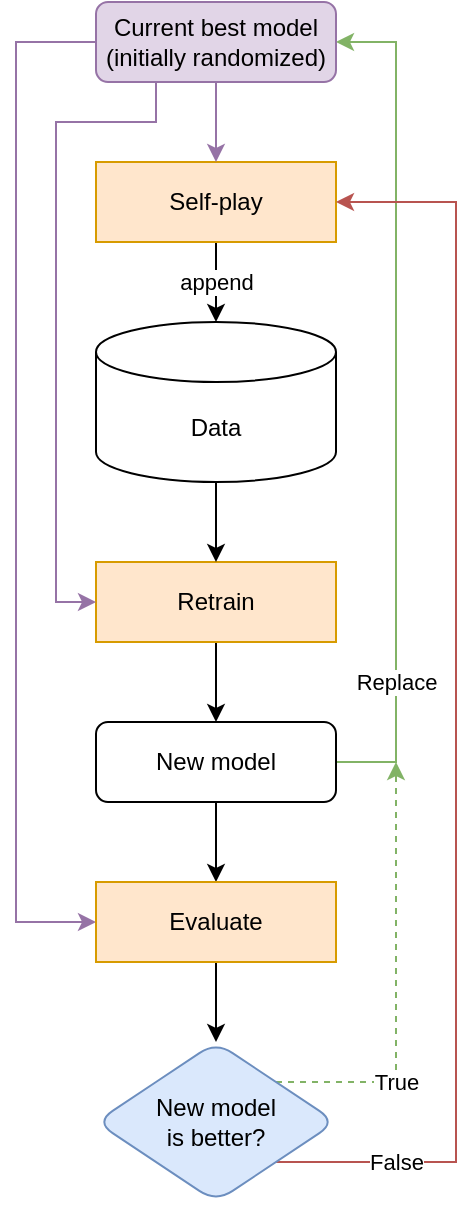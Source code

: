 <mxfile version="18.1.3" type="device"><diagram id="62VttfTLM2PTubI7P9Q6" name="Page-1"><mxGraphModel dx="1185" dy="714" grid="1" gridSize="10" guides="1" tooltips="1" connect="1" arrows="1" fold="1" page="1" pageScale="1" pageWidth="850" pageHeight="1100" math="0" shadow="0"><root><mxCell id="0"/><mxCell id="1" parent="0"/><mxCell id="c4rpB8SASII6Sw1pXhKl-26" value="append" style="edgeStyle=orthogonalEdgeStyle;rounded=0;orthogonalLoop=1;jettySize=auto;html=1;" parent="1" source="c4rpB8SASII6Sw1pXhKl-1" target="c4rpB8SASII6Sw1pXhKl-25" edge="1"><mxGeometry relative="1" as="geometry"><mxPoint as="offset"/></mxGeometry></mxCell><mxCell id="c4rpB8SASII6Sw1pXhKl-1" value="Self-play" style="rounded=0;whiteSpace=wrap;html=1;fillColor=#ffe6cc;strokeColor=#d79b00;" parent="1" vertex="1"><mxGeometry x="320" y="120" width="120" height="40" as="geometry"/></mxCell><mxCell id="c4rpB8SASII6Sw1pXhKl-11" style="edgeStyle=orthogonalEdgeStyle;rounded=0;orthogonalLoop=1;jettySize=auto;html=1;exitX=0.75;exitY=1;exitDx=0;exitDy=0;" parent="1" source="c4rpB8SASII6Sw1pXhKl-4" target="c4rpB8SASII6Sw1pXhKl-8" edge="1"><mxGeometry relative="1" as="geometry"><Array as="points"><mxPoint x="380" y="360"/></Array></mxGeometry></mxCell><mxCell id="c4rpB8SASII6Sw1pXhKl-4" value="Retrain" style="rounded=0;whiteSpace=wrap;html=1;fillColor=#ffe6cc;strokeColor=#d79b00;" parent="1" vertex="1"><mxGeometry x="320" y="320" width="120" height="40" as="geometry"/></mxCell><mxCell id="c4rpB8SASII6Sw1pXhKl-17" value="" style="edgeStyle=orthogonalEdgeStyle;rounded=0;orthogonalLoop=1;jettySize=auto;html=1;" parent="1" source="c4rpB8SASII6Sw1pXhKl-8" target="c4rpB8SASII6Sw1pXhKl-16" edge="1"><mxGeometry relative="1" as="geometry"/></mxCell><mxCell id="c4rpB8SASII6Sw1pXhKl-21" value="Replace" style="edgeStyle=orthogonalEdgeStyle;rounded=0;orthogonalLoop=1;jettySize=auto;html=1;exitX=1;exitY=0.5;exitDx=0;exitDy=0;entryX=1;entryY=0.5;entryDx=0;entryDy=0;fillColor=#d5e8d4;strokeColor=#82b366;" parent="1" source="c4rpB8SASII6Sw1pXhKl-8" target="c4rpB8SASII6Sw1pXhKl-12" edge="1"><mxGeometry x="-0.666" relative="1" as="geometry"><mxPoint as="offset"/><Array as="points"><mxPoint x="470" y="420"/><mxPoint x="470" y="60"/></Array></mxGeometry></mxCell><mxCell id="c4rpB8SASII6Sw1pXhKl-8" value="New model" style="rounded=1;whiteSpace=wrap;html=1;" parent="1" vertex="1"><mxGeometry x="320" y="400" width="120" height="40" as="geometry"/></mxCell><mxCell id="c4rpB8SASII6Sw1pXhKl-13" value="" style="edgeStyle=orthogonalEdgeStyle;rounded=0;orthogonalLoop=1;jettySize=auto;html=1;fillColor=#e1d5e7;strokeColor=#9673a6;" parent="1" source="c4rpB8SASII6Sw1pXhKl-12" target="c4rpB8SASII6Sw1pXhKl-1" edge="1"><mxGeometry relative="1" as="geometry"/></mxCell><mxCell id="c4rpB8SASII6Sw1pXhKl-14" style="edgeStyle=orthogonalEdgeStyle;rounded=0;orthogonalLoop=1;jettySize=auto;html=1;exitX=0.25;exitY=1;exitDx=0;exitDy=0;entryX=0;entryY=0.5;entryDx=0;entryDy=0;fillColor=#e1d5e7;strokeColor=#9673a6;" parent="1" source="c4rpB8SASII6Sw1pXhKl-12" target="c4rpB8SASII6Sw1pXhKl-4" edge="1"><mxGeometry relative="1" as="geometry"><Array as="points"><mxPoint x="350" y="100"/><mxPoint x="300" y="100"/><mxPoint x="300" y="340"/></Array></mxGeometry></mxCell><mxCell id="c4rpB8SASII6Sw1pXhKl-18" style="edgeStyle=orthogonalEdgeStyle;rounded=0;orthogonalLoop=1;jettySize=auto;html=1;exitX=0;exitY=0.5;exitDx=0;exitDy=0;entryX=0;entryY=0.5;entryDx=0;entryDy=0;fillColor=#e1d5e7;strokeColor=#9673a6;" parent="1" source="c4rpB8SASII6Sw1pXhKl-12" target="c4rpB8SASII6Sw1pXhKl-16" edge="1"><mxGeometry relative="1" as="geometry"><Array as="points"><mxPoint x="280" y="60"/><mxPoint x="280" y="500"/></Array></mxGeometry></mxCell><mxCell id="c4rpB8SASII6Sw1pXhKl-12" value="Current best model&lt;br&gt;(initially randomized)" style="rounded=1;whiteSpace=wrap;html=1;noLabel=0;fillColor=#e1d5e7;strokeColor=#9673a6;" parent="1" vertex="1"><mxGeometry x="320" y="40" width="120" height="40" as="geometry"/></mxCell><mxCell id="c4rpB8SASII6Sw1pXhKl-20" value="" style="edgeStyle=orthogonalEdgeStyle;rounded=0;orthogonalLoop=1;jettySize=auto;html=1;" parent="1" source="c4rpB8SASII6Sw1pXhKl-16" target="c4rpB8SASII6Sw1pXhKl-19" edge="1"><mxGeometry relative="1" as="geometry"/></mxCell><mxCell id="c4rpB8SASII6Sw1pXhKl-16" value="Evaluate" style="rounded=0;whiteSpace=wrap;html=1;fillColor=#ffe6cc;strokeColor=#d79b00;" parent="1" vertex="1"><mxGeometry x="320" y="480" width="120" height="40" as="geometry"/></mxCell><mxCell id="c4rpB8SASII6Sw1pXhKl-22" value="True" style="edgeStyle=orthogonalEdgeStyle;rounded=0;orthogonalLoop=1;jettySize=auto;html=1;exitX=1;exitY=0;exitDx=0;exitDy=0;fillColor=#d5e8d4;strokeColor=#82b366;dashed=1;" parent="1" source="c4rpB8SASII6Sw1pXhKl-19" edge="1"><mxGeometry x="-0.455" relative="1" as="geometry"><mxPoint x="470" y="420" as="targetPoint"/><mxPoint as="offset"/><Array as="points"><mxPoint x="470" y="580"/></Array></mxGeometry></mxCell><mxCell id="c4rpB8SASII6Sw1pXhKl-23" value="False" style="edgeStyle=orthogonalEdgeStyle;rounded=0;orthogonalLoop=1;jettySize=auto;html=1;exitX=1;exitY=1;exitDx=0;exitDy=0;entryX=1;entryY=0.5;entryDx=0;entryDy=0;fillColor=#f8cecc;strokeColor=#b85450;" parent="1" source="c4rpB8SASII6Sw1pXhKl-19" target="c4rpB8SASII6Sw1pXhKl-1" edge="1"><mxGeometry x="-0.809" relative="1" as="geometry"><mxPoint x="510" y="580.034" as="targetPoint"/><Array as="points"><mxPoint x="500" y="620"/><mxPoint x="500" y="140"/></Array><mxPoint as="offset"/></mxGeometry></mxCell><mxCell id="c4rpB8SASII6Sw1pXhKl-19" value="New model&lt;br&gt;is better?" style="rhombus;whiteSpace=wrap;html=1;rounded=1;fillColor=#dae8fc;strokeColor=#6c8ebf;" parent="1" vertex="1"><mxGeometry x="320" y="560" width="120" height="80" as="geometry"/></mxCell><mxCell id="c4rpB8SASII6Sw1pXhKl-27" value="" style="edgeStyle=orthogonalEdgeStyle;rounded=0;orthogonalLoop=1;jettySize=auto;html=1;" parent="1" source="c4rpB8SASII6Sw1pXhKl-25" target="c4rpB8SASII6Sw1pXhKl-4" edge="1"><mxGeometry relative="1" as="geometry"/></mxCell><mxCell id="c4rpB8SASII6Sw1pXhKl-25" value="&lt;span style=&quot;&quot;&gt;Data&lt;/span&gt;" style="shape=cylinder3;whiteSpace=wrap;html=1;boundedLbl=1;backgroundOutline=1;size=15;rounded=1;" parent="1" vertex="1"><mxGeometry x="320" y="200" width="120" height="80" as="geometry"/></mxCell></root></mxGraphModel></diagram></mxfile>